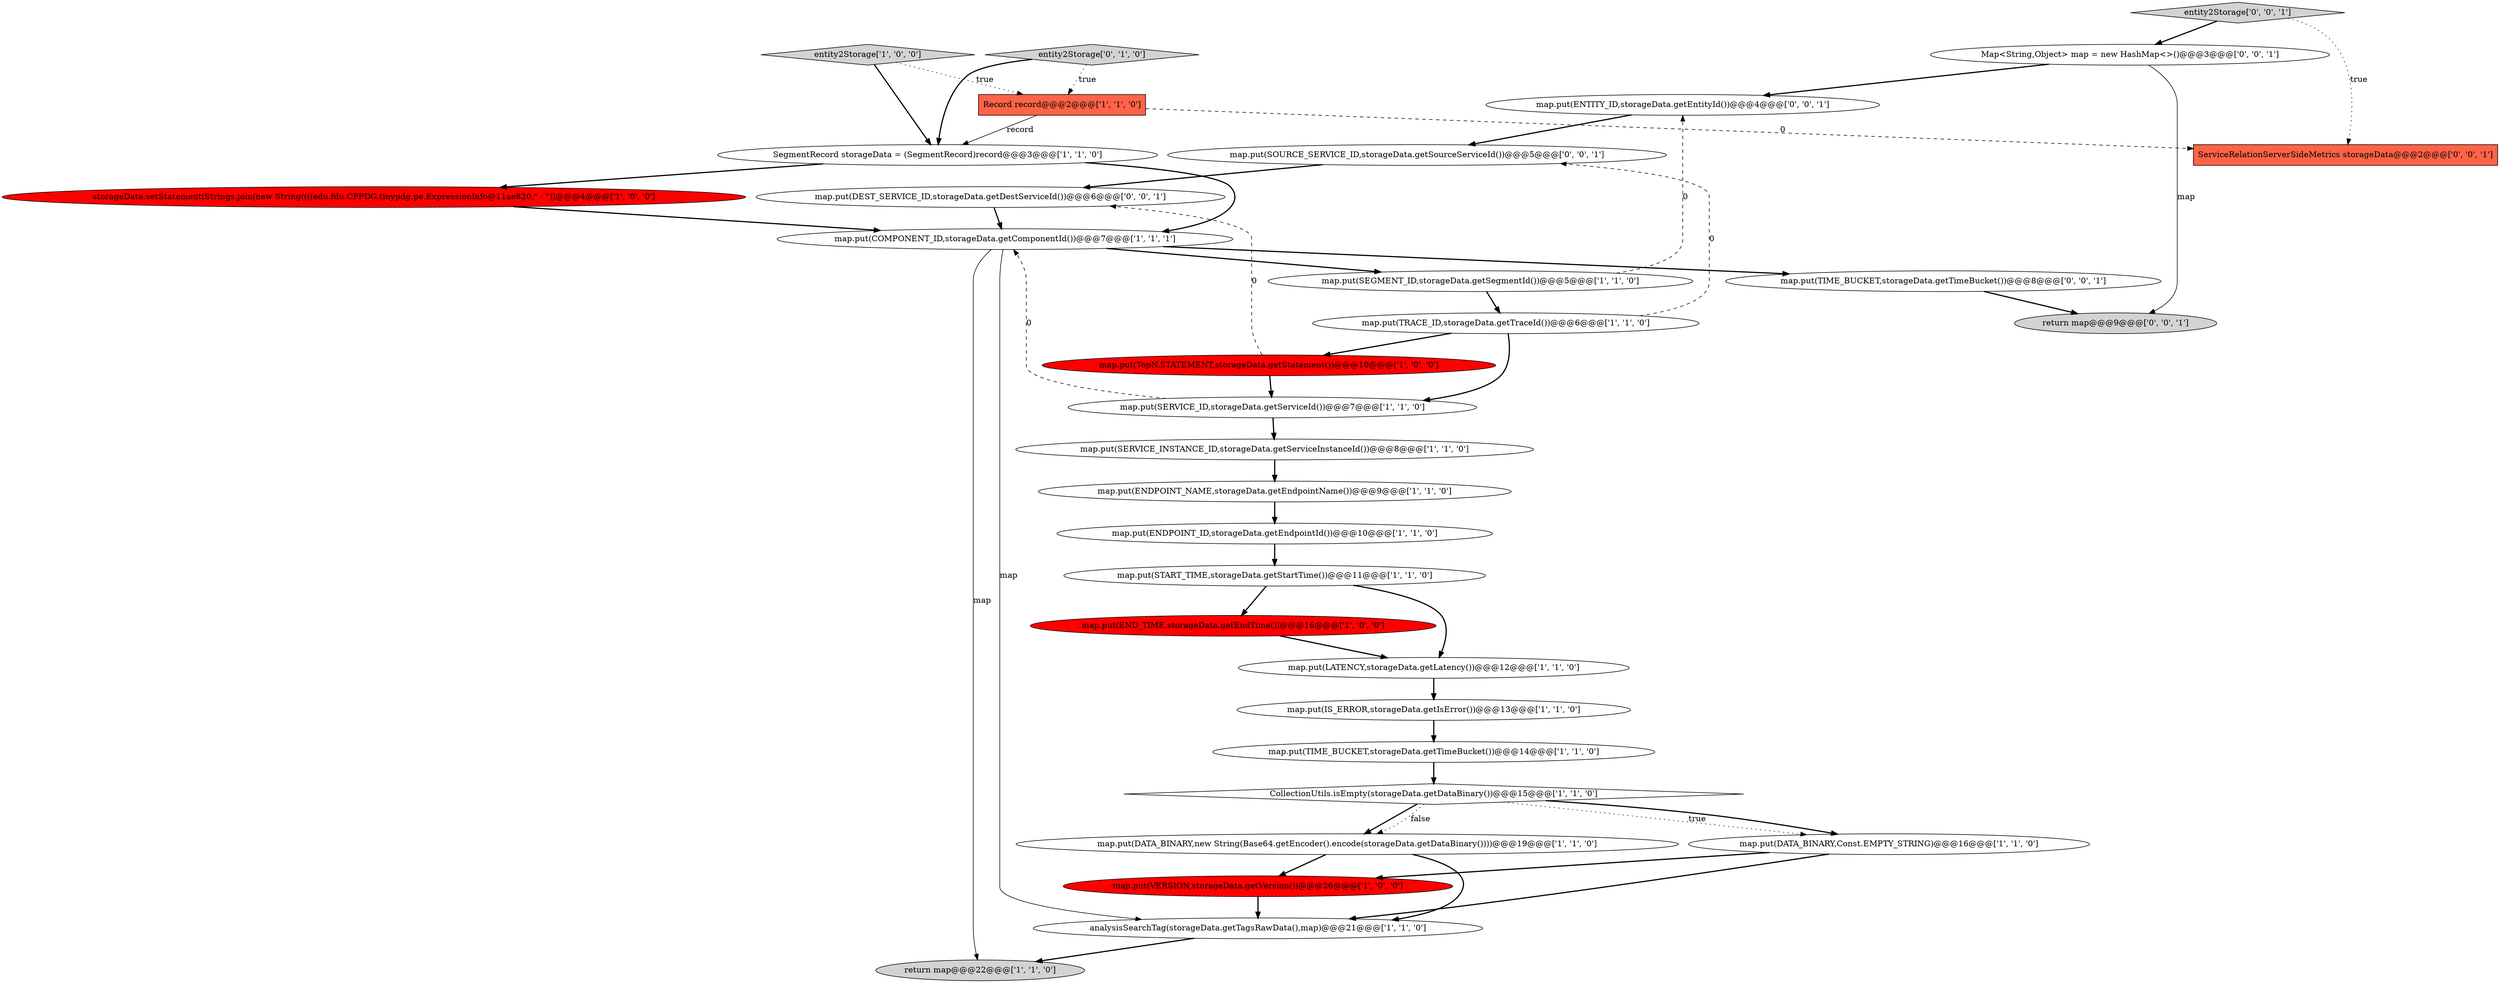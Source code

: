 digraph {
26 [style = filled, label = "entity2Storage['0', '0', '1']", fillcolor = lightgray, shape = diamond image = "AAA0AAABBB3BBB"];
27 [style = filled, label = "map.put(ENTITY_ID,storageData.getEntityId())@@@4@@@['0', '0', '1']", fillcolor = white, shape = ellipse image = "AAA0AAABBB3BBB"];
21 [style = filled, label = "map.put(COMPONENT_ID,storageData.getComponentId())@@@7@@@['1', '1', '1']", fillcolor = white, shape = ellipse image = "AAA0AAABBB1BBB"];
18 [style = filled, label = "map.put(SEGMENT_ID,storageData.getSegmentId())@@@5@@@['1', '1', '0']", fillcolor = white, shape = ellipse image = "AAA0AAABBB1BBB"];
12 [style = filled, label = "entity2Storage['1', '0', '0']", fillcolor = lightgray, shape = diamond image = "AAA0AAABBB1BBB"];
15 [style = filled, label = "map.put(IS_ERROR,storageData.getIsError())@@@13@@@['1', '1', '0']", fillcolor = white, shape = ellipse image = "AAA0AAABBB1BBB"];
20 [style = filled, label = "storageData.setStatement(Strings.join(new String((((edu.fdu.CPPDG.tinypdg.pe.ExpressionInfo@11ae820,\" - \"))@@@4@@@['1', '0', '0']", fillcolor = red, shape = ellipse image = "AAA1AAABBB1BBB"];
4 [style = filled, label = "return map@@@22@@@['1', '1', '0']", fillcolor = lightgray, shape = ellipse image = "AAA0AAABBB1BBB"];
31 [style = filled, label = "map.put(TIME_BUCKET,storageData.getTimeBucket())@@@8@@@['0', '0', '1']", fillcolor = white, shape = ellipse image = "AAA0AAABBB3BBB"];
14 [style = filled, label = "map.put(ENDPOINT_NAME,storageData.getEndpointName())@@@9@@@['1', '1', '0']", fillcolor = white, shape = ellipse image = "AAA0AAABBB1BBB"];
28 [style = filled, label = "map.put(SOURCE_SERVICE_ID,storageData.getSourceServiceId())@@@5@@@['0', '0', '1']", fillcolor = white, shape = ellipse image = "AAA0AAABBB3BBB"];
19 [style = filled, label = "map.put(END_TIME,storageData.getEndTime())@@@16@@@['1', '0', '0']", fillcolor = red, shape = ellipse image = "AAA1AAABBB1BBB"];
1 [style = filled, label = "map.put(SERVICE_ID,storageData.getServiceId())@@@7@@@['1', '1', '0']", fillcolor = white, shape = ellipse image = "AAA0AAABBB1BBB"];
29 [style = filled, label = "Map<String,Object> map = new HashMap<>()@@@3@@@['0', '0', '1']", fillcolor = white, shape = ellipse image = "AAA0AAABBB3BBB"];
24 [style = filled, label = "map.put(DEST_SERVICE_ID,storageData.getDestServiceId())@@@6@@@['0', '0', '1']", fillcolor = white, shape = ellipse image = "AAA0AAABBB3BBB"];
16 [style = filled, label = "map.put(VERSION,storageData.getVersion())@@@26@@@['1', '0', '0']", fillcolor = red, shape = ellipse image = "AAA1AAABBB1BBB"];
25 [style = filled, label = "return map@@@9@@@['0', '0', '1']", fillcolor = lightgray, shape = ellipse image = "AAA0AAABBB3BBB"];
23 [style = filled, label = "entity2Storage['0', '1', '0']", fillcolor = lightgray, shape = diamond image = "AAA0AAABBB2BBB"];
8 [style = filled, label = "map.put(TIME_BUCKET,storageData.getTimeBucket())@@@14@@@['1', '1', '0']", fillcolor = white, shape = ellipse image = "AAA0AAABBB1BBB"];
10 [style = filled, label = "map.put(SERVICE_INSTANCE_ID,storageData.getServiceInstanceId())@@@8@@@['1', '1', '0']", fillcolor = white, shape = ellipse image = "AAA0AAABBB1BBB"];
0 [style = filled, label = "SegmentRecord storageData = (SegmentRecord)record@@@3@@@['1', '1', '0']", fillcolor = white, shape = ellipse image = "AAA0AAABBB1BBB"];
11 [style = filled, label = "map.put(LATENCY,storageData.getLatency())@@@12@@@['1', '1', '0']", fillcolor = white, shape = ellipse image = "AAA0AAABBB1BBB"];
6 [style = filled, label = "map.put(TopN.STATEMENT,storageData.getStatement())@@@10@@@['1', '0', '0']", fillcolor = red, shape = ellipse image = "AAA1AAABBB1BBB"];
30 [style = filled, label = "ServiceRelationServerSideMetrics storageData@@@2@@@['0', '0', '1']", fillcolor = tomato, shape = box image = "AAA0AAABBB3BBB"];
2 [style = filled, label = "map.put(DATA_BINARY,new String(Base64.getEncoder().encode(storageData.getDataBinary())))@@@19@@@['1', '1', '0']", fillcolor = white, shape = ellipse image = "AAA0AAABBB1BBB"];
13 [style = filled, label = "map.put(START_TIME,storageData.getStartTime())@@@11@@@['1', '1', '0']", fillcolor = white, shape = ellipse image = "AAA0AAABBB1BBB"];
3 [style = filled, label = "analysisSearchTag(storageData.getTagsRawData(),map)@@@21@@@['1', '1', '0']", fillcolor = white, shape = ellipse image = "AAA0AAABBB1BBB"];
9 [style = filled, label = "map.put(DATA_BINARY,Const.EMPTY_STRING)@@@16@@@['1', '1', '0']", fillcolor = white, shape = ellipse image = "AAA0AAABBB1BBB"];
22 [style = filled, label = "map.put(TRACE_ID,storageData.getTraceId())@@@6@@@['1', '1', '0']", fillcolor = white, shape = ellipse image = "AAA0AAABBB1BBB"];
7 [style = filled, label = "CollectionUtils.isEmpty(storageData.getDataBinary())@@@15@@@['1', '1', '0']", fillcolor = white, shape = diamond image = "AAA0AAABBB1BBB"];
5 [style = filled, label = "Record record@@@2@@@['1', '1', '0']", fillcolor = tomato, shape = box image = "AAA0AAABBB1BBB"];
17 [style = filled, label = "map.put(ENDPOINT_ID,storageData.getEndpointId())@@@10@@@['1', '1', '0']", fillcolor = white, shape = ellipse image = "AAA0AAABBB1BBB"];
16->3 [style = bold, label=""];
21->3 [style = solid, label="map"];
31->25 [style = bold, label=""];
10->14 [style = bold, label=""];
26->29 [style = bold, label=""];
2->3 [style = bold, label=""];
27->28 [style = bold, label=""];
18->27 [style = dashed, label="0"];
5->0 [style = solid, label="record"];
23->5 [style = dotted, label="true"];
14->17 [style = bold, label=""];
19->11 [style = bold, label=""];
1->21 [style = dashed, label="0"];
0->21 [style = bold, label=""];
7->9 [style = dotted, label="true"];
12->0 [style = bold, label=""];
21->4 [style = solid, label="map"];
3->4 [style = bold, label=""];
13->11 [style = bold, label=""];
21->18 [style = bold, label=""];
9->16 [style = bold, label=""];
11->15 [style = bold, label=""];
8->7 [style = bold, label=""];
23->0 [style = bold, label=""];
20->21 [style = bold, label=""];
7->9 [style = bold, label=""];
6->1 [style = bold, label=""];
29->27 [style = bold, label=""];
13->19 [style = bold, label=""];
29->25 [style = solid, label="map"];
18->22 [style = bold, label=""];
21->31 [style = bold, label=""];
24->21 [style = bold, label=""];
12->5 [style = dotted, label="true"];
26->30 [style = dotted, label="true"];
22->28 [style = dashed, label="0"];
7->2 [style = bold, label=""];
5->30 [style = dashed, label="0"];
6->24 [style = dashed, label="0"];
7->2 [style = dotted, label="false"];
28->24 [style = bold, label=""];
9->3 [style = bold, label=""];
0->20 [style = bold, label=""];
17->13 [style = bold, label=""];
22->1 [style = bold, label=""];
1->10 [style = bold, label=""];
15->8 [style = bold, label=""];
22->6 [style = bold, label=""];
2->16 [style = bold, label=""];
}
